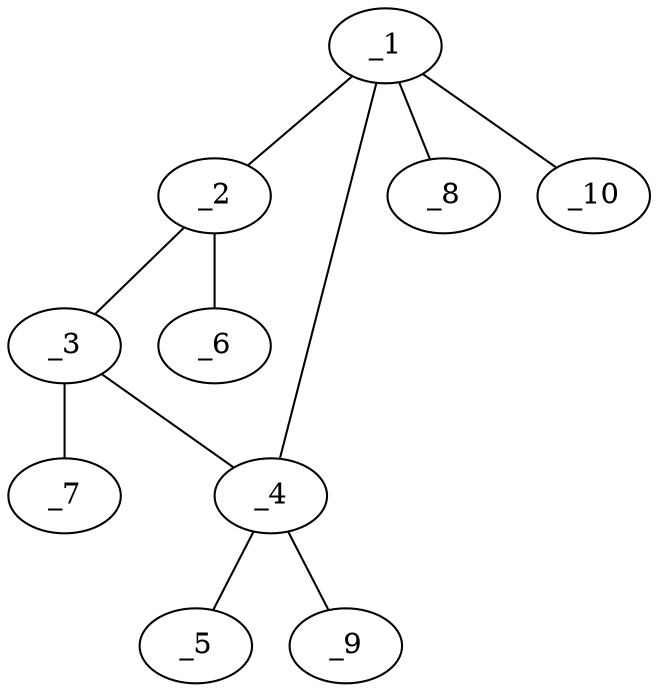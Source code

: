 graph molid691613 {
	_1	 [charge=0,
		chem=1,
		symbol="C  ",
		x="4.4142",
		y="-0.1464"];
	_2	 [charge=1,
		chem=4,
		symbol="N  ",
		x="3.7071",
		y="0.5607"];
	_1 -- _2	 [valence=1];
	_4	 [charge=0,
		chem=1,
		symbol="C  ",
		x="3.7071",
		y="-0.8536"];
	_1 -- _4	 [valence=1];
	_8	 [charge=0,
		chem=1,
		symbol="C  ",
		x="5.1213",
		y="0.5607"];
	_1 -- _8	 [valence=1];
	_10	 [charge=0,
		chem=1,
		symbol="C  ",
		x="5.1213",
		y="-0.8535"];
	_1 -- _10	 [valence=1];
	_3	 [charge=1,
		chem=4,
		symbol="N  ",
		x=3,
		y="-0.1464"];
	_2 -- _3	 [valence=2];
	_6	 [charge="-1",
		chem=2,
		symbol="O  ",
		x="3.7071",
		y="1.5607"];
	_2 -- _6	 [valence=1];
	_3 -- _4	 [valence=1];
	_7	 [charge="-1",
		chem=2,
		symbol="O  ",
		x=2,
		y="-0.1465"];
	_3 -- _7	 [valence=1];
	_5	 [charge=0,
		chem=1,
		symbol="C  ",
		x=3,
		y="-1.5607"];
	_4 -- _5	 [valence=1];
	_9	 [charge=0,
		chem=2,
		symbol="O  ",
		x="4.4142",
		y="-1.5607"];
	_4 -- _9	 [valence=1];
}

